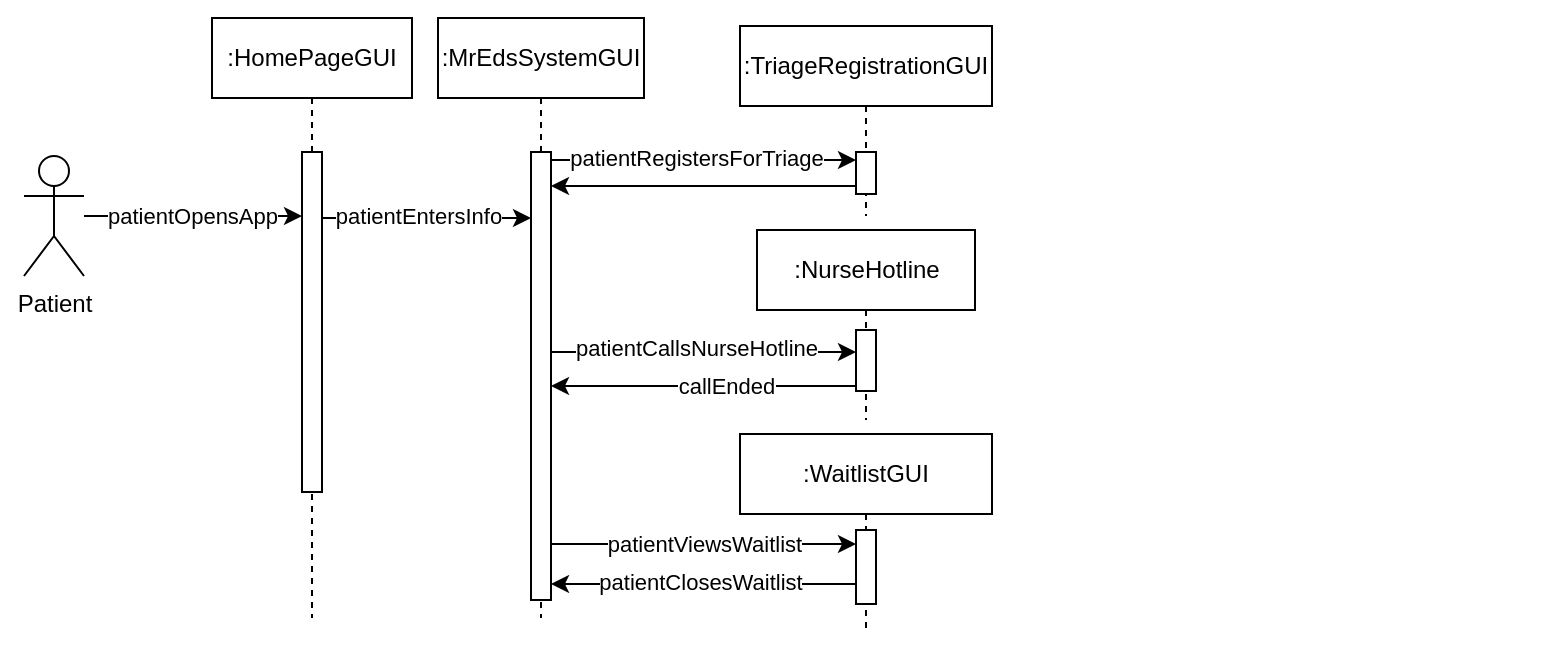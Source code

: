 <mxfile version="24.8.3">
  <diagram name="Page-1" id="2YBvvXClWsGukQMizWep">
    <mxGraphModel dx="427" dy="168" grid="0" gridSize="10" guides="1" tooltips="1" connect="1" arrows="1" fold="1" page="1" pageScale="1" pageWidth="850" pageHeight="1100" background="#ffffff" math="0" shadow="0">
      <root>
        <mxCell id="0" />
        <mxCell id="1" parent="0" />
        <mxCell id="9SolEJEs3SNtzQnmmWLq-45" value="" style="rounded=0;whiteSpace=wrap;html=1;strokeColor=none;" parent="1" vertex="1">
          <mxGeometry x="683" y="62" width="120" height="332" as="geometry" />
        </mxCell>
        <mxCell id="9SolEJEs3SNtzQnmmWLq-44" value="" style="rounded=0;whiteSpace=wrap;html=1;strokeColor=none;" parent="1" vertex="1">
          <mxGeometry x="33" y="65" width="120" height="162" as="geometry" />
        </mxCell>
        <mxCell id="aM9ryv3xv72pqoxQDRHE-5" value=":HomePageGUI" style="shape=umlLifeline;perimeter=lifelinePerimeter;whiteSpace=wrap;html=1;container=0;dropTarget=0;collapsible=0;recursiveResize=0;outlineConnect=0;portConstraint=eastwest;newEdgeStyle={&quot;edgeStyle&quot;:&quot;elbowEdgeStyle&quot;,&quot;elbow&quot;:&quot;vertical&quot;,&quot;curved&quot;:0,&quot;rounded&quot;:0};" parent="1" vertex="1">
          <mxGeometry x="139" y="71" width="100" height="300" as="geometry" />
        </mxCell>
        <mxCell id="_xZ02VMh64cE6NwVG3ct-1" value="" style="html=1;points=[];perimeter=orthogonalPerimeter;outlineConnect=0;targetShapes=umlLifeline;portConstraint=eastwest;newEdgeStyle={&quot;edgeStyle&quot;:&quot;elbowEdgeStyle&quot;,&quot;elbow&quot;:&quot;vertical&quot;,&quot;curved&quot;:0,&quot;rounded&quot;:0};" parent="aM9ryv3xv72pqoxQDRHE-5" vertex="1">
          <mxGeometry x="45" y="67" width="10" height="170" as="geometry" />
        </mxCell>
        <mxCell id="9SolEJEs3SNtzQnmmWLq-2" value="" style="edgeStyle=orthogonalEdgeStyle;rounded=0;orthogonalLoop=1;jettySize=auto;html=1;" parent="1" source="_xZ02VMh64cE6NwVG3ct-2" target="_xZ02VMh64cE6NwVG3ct-1" edge="1">
          <mxGeometry relative="1" as="geometry">
            <Array as="points">
              <mxPoint x="155" y="170" />
              <mxPoint x="155" y="170" />
            </Array>
          </mxGeometry>
        </mxCell>
        <mxCell id="9SolEJEs3SNtzQnmmWLq-3" value="patientOpensApp" style="edgeLabel;html=1;align=center;verticalAlign=middle;resizable=0;points=[];" parent="9SolEJEs3SNtzQnmmWLq-2" vertex="1" connectable="0">
          <mxGeometry x="0.419" relative="1" as="geometry">
            <mxPoint x="-24" as="offset" />
          </mxGeometry>
        </mxCell>
        <mxCell id="_xZ02VMh64cE6NwVG3ct-2" value="Patient" style="shape=umlActor;verticalLabelPosition=bottom;verticalAlign=top;html=1;outlineConnect=0;" parent="1" vertex="1">
          <mxGeometry x="45" y="140" width="30" height="60" as="geometry" />
        </mxCell>
        <mxCell id="9SolEJEs3SNtzQnmmWLq-4" value=":MrEdsSystemGUI" style="shape=umlLifeline;perimeter=lifelinePerimeter;whiteSpace=wrap;html=1;container=0;dropTarget=0;collapsible=0;recursiveResize=0;outlineConnect=0;portConstraint=eastwest;newEdgeStyle={&quot;edgeStyle&quot;:&quot;elbowEdgeStyle&quot;,&quot;elbow&quot;:&quot;vertical&quot;,&quot;curved&quot;:0,&quot;rounded&quot;:0};" parent="1" vertex="1">
          <mxGeometry x="252" y="71" width="103" height="300" as="geometry" />
        </mxCell>
        <mxCell id="9SolEJEs3SNtzQnmmWLq-5" value="" style="html=1;points=[];perimeter=orthogonalPerimeter;outlineConnect=0;targetShapes=umlLifeline;portConstraint=eastwest;newEdgeStyle={&quot;edgeStyle&quot;:&quot;elbowEdgeStyle&quot;,&quot;elbow&quot;:&quot;vertical&quot;,&quot;curved&quot;:0,&quot;rounded&quot;:0};" parent="9SolEJEs3SNtzQnmmWLq-4" vertex="1">
          <mxGeometry x="46.5" y="67" width="10" height="224" as="geometry" />
        </mxCell>
        <mxCell id="9SolEJEs3SNtzQnmmWLq-7" value="" style="edgeStyle=elbowEdgeStyle;rounded=0;orthogonalLoop=1;jettySize=auto;html=1;elbow=vertical;curved=0;" parent="1" source="_xZ02VMh64cE6NwVG3ct-1" target="9SolEJEs3SNtzQnmmWLq-5" edge="1">
          <mxGeometry relative="1" as="geometry">
            <Array as="points">
              <mxPoint x="257" y="171" />
            </Array>
          </mxGeometry>
        </mxCell>
        <mxCell id="9SolEJEs3SNtzQnmmWLq-8" value="patientEntersInfo" style="edgeLabel;html=1;align=center;verticalAlign=middle;resizable=0;points=[];" parent="9SolEJEs3SNtzQnmmWLq-7" vertex="1" connectable="0">
          <mxGeometry x="0.281" y="2" relative="1" as="geometry">
            <mxPoint x="-19" y="1" as="offset" />
          </mxGeometry>
        </mxCell>
        <mxCell id="9SolEJEs3SNtzQnmmWLq-9" value=":TriageRegistrationGUI" style="shape=umlLifeline;perimeter=lifelinePerimeter;whiteSpace=wrap;html=1;container=0;dropTarget=0;collapsible=0;recursiveResize=0;outlineConnect=0;portConstraint=eastwest;newEdgeStyle={&quot;edgeStyle&quot;:&quot;elbowEdgeStyle&quot;,&quot;elbow&quot;:&quot;vertical&quot;,&quot;curved&quot;:0,&quot;rounded&quot;:0};" parent="1" vertex="1">
          <mxGeometry x="403" y="75" width="126" height="95" as="geometry" />
        </mxCell>
        <mxCell id="9SolEJEs3SNtzQnmmWLq-10" value="" style="html=1;points=[];perimeter=orthogonalPerimeter;outlineConnect=0;targetShapes=umlLifeline;portConstraint=eastwest;newEdgeStyle={&quot;edgeStyle&quot;:&quot;elbowEdgeStyle&quot;,&quot;elbow&quot;:&quot;vertical&quot;,&quot;curved&quot;:0,&quot;rounded&quot;:0};" parent="9SolEJEs3SNtzQnmmWLq-9" vertex="1">
          <mxGeometry x="58" y="63" width="10" height="21" as="geometry" />
        </mxCell>
        <mxCell id="9SolEJEs3SNtzQnmmWLq-13" value=":WaitlistGUI" style="shape=umlLifeline;perimeter=lifelinePerimeter;whiteSpace=wrap;html=1;container=0;dropTarget=0;collapsible=0;recursiveResize=0;outlineConnect=0;portConstraint=eastwest;newEdgeStyle={&quot;edgeStyle&quot;:&quot;elbowEdgeStyle&quot;,&quot;elbow&quot;:&quot;vertical&quot;,&quot;curved&quot;:0,&quot;rounded&quot;:0};" parent="1" vertex="1">
          <mxGeometry x="403" y="279" width="126" height="97" as="geometry" />
        </mxCell>
        <mxCell id="9SolEJEs3SNtzQnmmWLq-14" value="" style="html=1;points=[];perimeter=orthogonalPerimeter;outlineConnect=0;targetShapes=umlLifeline;portConstraint=eastwest;newEdgeStyle={&quot;edgeStyle&quot;:&quot;elbowEdgeStyle&quot;,&quot;elbow&quot;:&quot;vertical&quot;,&quot;curved&quot;:0,&quot;rounded&quot;:0};" parent="9SolEJEs3SNtzQnmmWLq-13" vertex="1">
          <mxGeometry x="58" y="48" width="10" height="37" as="geometry" />
        </mxCell>
        <mxCell id="9SolEJEs3SNtzQnmmWLq-15" value="" style="edgeStyle=elbowEdgeStyle;rounded=0;orthogonalLoop=1;jettySize=auto;html=1;elbow=vertical;curved=0;" parent="1" source="9SolEJEs3SNtzQnmmWLq-5" target="9SolEJEs3SNtzQnmmWLq-14" edge="1">
          <mxGeometry relative="1" as="geometry">
            <Array as="points">
              <mxPoint x="369" y="334" />
            </Array>
          </mxGeometry>
        </mxCell>
        <mxCell id="9SolEJEs3SNtzQnmmWLq-16" value="patientViewsWaitlist" style="edgeLabel;html=1;align=center;verticalAlign=middle;resizable=0;points=[];" parent="9SolEJEs3SNtzQnmmWLq-15" vertex="1" connectable="0">
          <mxGeometry x="0.196" y="2" relative="1" as="geometry">
            <mxPoint x="-15" y="2" as="offset" />
          </mxGeometry>
        </mxCell>
        <mxCell id="9SolEJEs3SNtzQnmmWLq-17" style="edgeStyle=elbowEdgeStyle;rounded=0;orthogonalLoop=1;jettySize=auto;html=1;elbow=vertical;curved=0;" parent="1" source="9SolEJEs3SNtzQnmmWLq-14" target="9SolEJEs3SNtzQnmmWLq-5" edge="1">
          <mxGeometry relative="1" as="geometry">
            <Array as="points">
              <mxPoint x="362" y="354" />
            </Array>
          </mxGeometry>
        </mxCell>
        <mxCell id="9SolEJEs3SNtzQnmmWLq-19" value="patientClosesWaitlist" style="edgeLabel;html=1;align=center;verticalAlign=middle;resizable=0;points=[];" parent="9SolEJEs3SNtzQnmmWLq-17" vertex="1" connectable="0">
          <mxGeometry x="0.363" relative="1" as="geometry">
            <mxPoint x="26" y="-1" as="offset" />
          </mxGeometry>
        </mxCell>
        <mxCell id="9SolEJEs3SNtzQnmmWLq-20" value=":NurseHotline" style="shape=umlLifeline;perimeter=lifelinePerimeter;whiteSpace=wrap;html=1;container=0;dropTarget=0;collapsible=0;recursiveResize=0;outlineConnect=0;portConstraint=eastwest;newEdgeStyle={&quot;edgeStyle&quot;:&quot;elbowEdgeStyle&quot;,&quot;elbow&quot;:&quot;vertical&quot;,&quot;curved&quot;:0,&quot;rounded&quot;:0};" parent="1" vertex="1">
          <mxGeometry x="411.5" y="177" width="109" height="95" as="geometry" />
        </mxCell>
        <mxCell id="9SolEJEs3SNtzQnmmWLq-21" value="" style="html=1;points=[];perimeter=orthogonalPerimeter;outlineConnect=0;targetShapes=umlLifeline;portConstraint=eastwest;newEdgeStyle={&quot;edgeStyle&quot;:&quot;elbowEdgeStyle&quot;,&quot;elbow&quot;:&quot;vertical&quot;,&quot;curved&quot;:0,&quot;rounded&quot;:0};" parent="9SolEJEs3SNtzQnmmWLq-20" vertex="1">
          <mxGeometry x="49.5" y="50" width="10" height="30.5" as="geometry" />
        </mxCell>
        <mxCell id="9SolEJEs3SNtzQnmmWLq-22" style="edgeStyle=elbowEdgeStyle;rounded=0;orthogonalLoop=1;jettySize=auto;html=1;elbow=vertical;curved=0;" parent="1" source="9SolEJEs3SNtzQnmmWLq-5" target="9SolEJEs3SNtzQnmmWLq-21" edge="1">
          <mxGeometry relative="1" as="geometry">
            <Array as="points">
              <mxPoint x="377" y="238" />
            </Array>
          </mxGeometry>
        </mxCell>
        <mxCell id="9SolEJEs3SNtzQnmmWLq-23" value="patientCallsNurseHotline" style="edgeLabel;html=1;align=center;verticalAlign=middle;resizable=0;points=[];" parent="9SolEJEs3SNtzQnmmWLq-22" vertex="1" connectable="0">
          <mxGeometry x="0.265" relative="1" as="geometry">
            <mxPoint x="-24" y="-2" as="offset" />
          </mxGeometry>
        </mxCell>
        <mxCell id="9SolEJEs3SNtzQnmmWLq-24" style="edgeStyle=elbowEdgeStyle;rounded=0;orthogonalLoop=1;jettySize=auto;html=1;elbow=vertical;curved=0;" parent="1" source="9SolEJEs3SNtzQnmmWLq-21" target="9SolEJEs3SNtzQnmmWLq-5" edge="1">
          <mxGeometry relative="1" as="geometry">
            <Array as="points">
              <mxPoint x="375" y="255" />
            </Array>
          </mxGeometry>
        </mxCell>
        <mxCell id="9SolEJEs3SNtzQnmmWLq-26" value="callEnded" style="edgeLabel;html=1;align=center;verticalAlign=middle;resizable=0;points=[];" parent="9SolEJEs3SNtzQnmmWLq-24" vertex="1" connectable="0">
          <mxGeometry x="-0.146" relative="1" as="geometry">
            <mxPoint as="offset" />
          </mxGeometry>
        </mxCell>
        <mxCell id="9SolEJEs3SNtzQnmmWLq-27" style="edgeStyle=elbowEdgeStyle;rounded=0;orthogonalLoop=1;jettySize=auto;html=1;elbow=vertical;curved=0;" parent="1" source="9SolEJEs3SNtzQnmmWLq-5" target="9SolEJEs3SNtzQnmmWLq-10" edge="1">
          <mxGeometry relative="1" as="geometry">
            <Array as="points">
              <mxPoint x="387" y="142" />
            </Array>
          </mxGeometry>
        </mxCell>
        <mxCell id="9SolEJEs3SNtzQnmmWLq-29" value="patientRegistersForTriage" style="edgeLabel;html=1;align=center;verticalAlign=middle;resizable=0;points=[];" parent="9SolEJEs3SNtzQnmmWLq-27" vertex="1" connectable="0">
          <mxGeometry x="0.156" y="-1" relative="1" as="geometry">
            <mxPoint x="-16" y="-2" as="offset" />
          </mxGeometry>
        </mxCell>
        <mxCell id="rbmREAzRzttR71TRnagS-1" style="edgeStyle=elbowEdgeStyle;rounded=0;orthogonalLoop=1;jettySize=auto;html=1;elbow=vertical;curved=0;" edge="1" parent="1" source="9SolEJEs3SNtzQnmmWLq-10" target="9SolEJEs3SNtzQnmmWLq-5">
          <mxGeometry relative="1" as="geometry">
            <Array as="points">
              <mxPoint x="385" y="155" />
            </Array>
          </mxGeometry>
        </mxCell>
      </root>
    </mxGraphModel>
  </diagram>
</mxfile>
